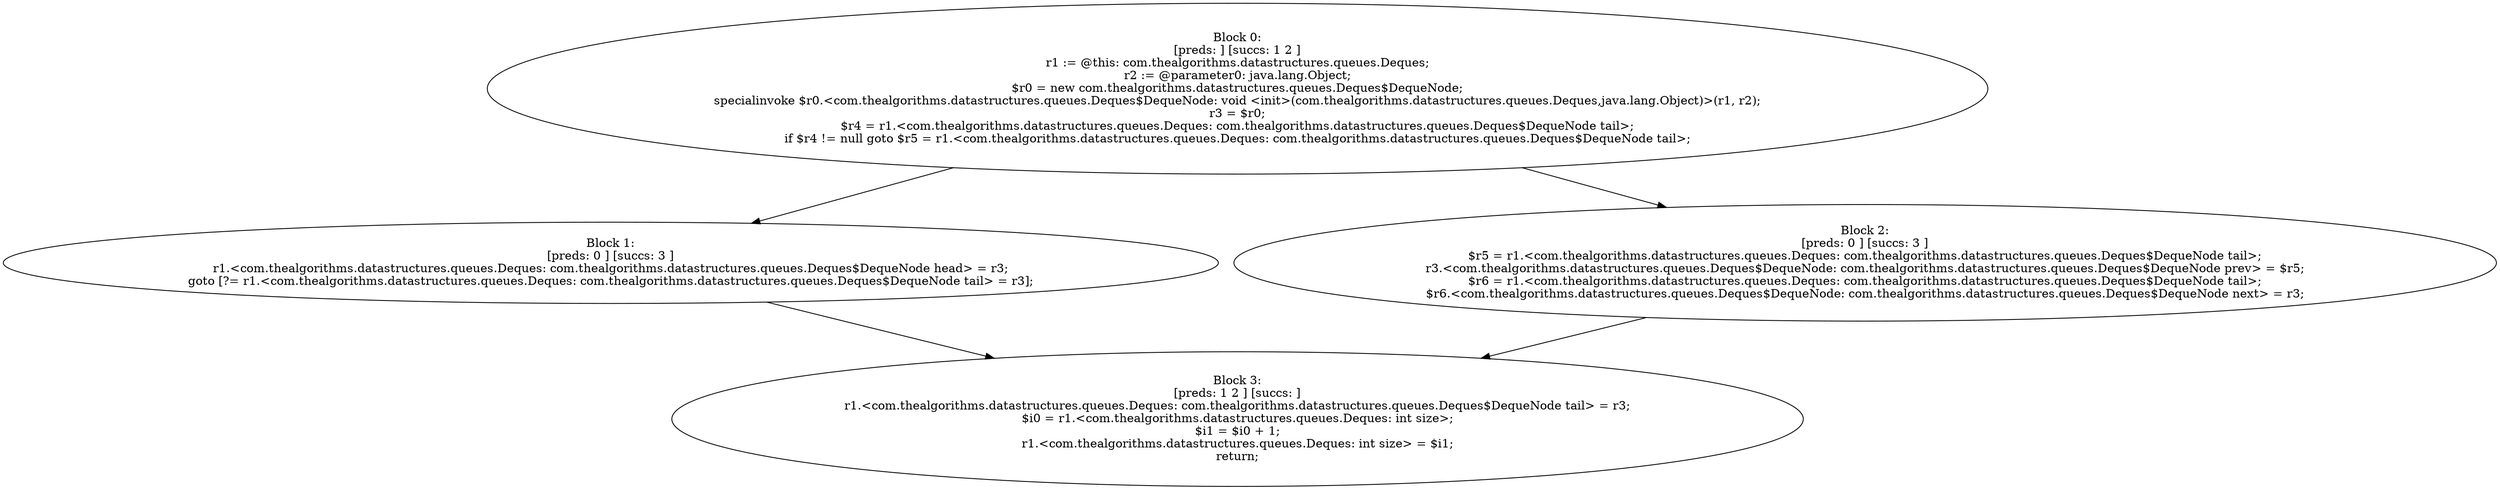 digraph "unitGraph" {
    "Block 0:
[preds: ] [succs: 1 2 ]
r1 := @this: com.thealgorithms.datastructures.queues.Deques;
r2 := @parameter0: java.lang.Object;
$r0 = new com.thealgorithms.datastructures.queues.Deques$DequeNode;
specialinvoke $r0.<com.thealgorithms.datastructures.queues.Deques$DequeNode: void <init>(com.thealgorithms.datastructures.queues.Deques,java.lang.Object)>(r1, r2);
r3 = $r0;
$r4 = r1.<com.thealgorithms.datastructures.queues.Deques: com.thealgorithms.datastructures.queues.Deques$DequeNode tail>;
if $r4 != null goto $r5 = r1.<com.thealgorithms.datastructures.queues.Deques: com.thealgorithms.datastructures.queues.Deques$DequeNode tail>;
"
    "Block 1:
[preds: 0 ] [succs: 3 ]
r1.<com.thealgorithms.datastructures.queues.Deques: com.thealgorithms.datastructures.queues.Deques$DequeNode head> = r3;
goto [?= r1.<com.thealgorithms.datastructures.queues.Deques: com.thealgorithms.datastructures.queues.Deques$DequeNode tail> = r3];
"
    "Block 2:
[preds: 0 ] [succs: 3 ]
$r5 = r1.<com.thealgorithms.datastructures.queues.Deques: com.thealgorithms.datastructures.queues.Deques$DequeNode tail>;
r3.<com.thealgorithms.datastructures.queues.Deques$DequeNode: com.thealgorithms.datastructures.queues.Deques$DequeNode prev> = $r5;
$r6 = r1.<com.thealgorithms.datastructures.queues.Deques: com.thealgorithms.datastructures.queues.Deques$DequeNode tail>;
$r6.<com.thealgorithms.datastructures.queues.Deques$DequeNode: com.thealgorithms.datastructures.queues.Deques$DequeNode next> = r3;
"
    "Block 3:
[preds: 1 2 ] [succs: ]
r1.<com.thealgorithms.datastructures.queues.Deques: com.thealgorithms.datastructures.queues.Deques$DequeNode tail> = r3;
$i0 = r1.<com.thealgorithms.datastructures.queues.Deques: int size>;
$i1 = $i0 + 1;
r1.<com.thealgorithms.datastructures.queues.Deques: int size> = $i1;
return;
"
    "Block 0:
[preds: ] [succs: 1 2 ]
r1 := @this: com.thealgorithms.datastructures.queues.Deques;
r2 := @parameter0: java.lang.Object;
$r0 = new com.thealgorithms.datastructures.queues.Deques$DequeNode;
specialinvoke $r0.<com.thealgorithms.datastructures.queues.Deques$DequeNode: void <init>(com.thealgorithms.datastructures.queues.Deques,java.lang.Object)>(r1, r2);
r3 = $r0;
$r4 = r1.<com.thealgorithms.datastructures.queues.Deques: com.thealgorithms.datastructures.queues.Deques$DequeNode tail>;
if $r4 != null goto $r5 = r1.<com.thealgorithms.datastructures.queues.Deques: com.thealgorithms.datastructures.queues.Deques$DequeNode tail>;
"->"Block 1:
[preds: 0 ] [succs: 3 ]
r1.<com.thealgorithms.datastructures.queues.Deques: com.thealgorithms.datastructures.queues.Deques$DequeNode head> = r3;
goto [?= r1.<com.thealgorithms.datastructures.queues.Deques: com.thealgorithms.datastructures.queues.Deques$DequeNode tail> = r3];
";
    "Block 0:
[preds: ] [succs: 1 2 ]
r1 := @this: com.thealgorithms.datastructures.queues.Deques;
r2 := @parameter0: java.lang.Object;
$r0 = new com.thealgorithms.datastructures.queues.Deques$DequeNode;
specialinvoke $r0.<com.thealgorithms.datastructures.queues.Deques$DequeNode: void <init>(com.thealgorithms.datastructures.queues.Deques,java.lang.Object)>(r1, r2);
r3 = $r0;
$r4 = r1.<com.thealgorithms.datastructures.queues.Deques: com.thealgorithms.datastructures.queues.Deques$DequeNode tail>;
if $r4 != null goto $r5 = r1.<com.thealgorithms.datastructures.queues.Deques: com.thealgorithms.datastructures.queues.Deques$DequeNode tail>;
"->"Block 2:
[preds: 0 ] [succs: 3 ]
$r5 = r1.<com.thealgorithms.datastructures.queues.Deques: com.thealgorithms.datastructures.queues.Deques$DequeNode tail>;
r3.<com.thealgorithms.datastructures.queues.Deques$DequeNode: com.thealgorithms.datastructures.queues.Deques$DequeNode prev> = $r5;
$r6 = r1.<com.thealgorithms.datastructures.queues.Deques: com.thealgorithms.datastructures.queues.Deques$DequeNode tail>;
$r6.<com.thealgorithms.datastructures.queues.Deques$DequeNode: com.thealgorithms.datastructures.queues.Deques$DequeNode next> = r3;
";
    "Block 1:
[preds: 0 ] [succs: 3 ]
r1.<com.thealgorithms.datastructures.queues.Deques: com.thealgorithms.datastructures.queues.Deques$DequeNode head> = r3;
goto [?= r1.<com.thealgorithms.datastructures.queues.Deques: com.thealgorithms.datastructures.queues.Deques$DequeNode tail> = r3];
"->"Block 3:
[preds: 1 2 ] [succs: ]
r1.<com.thealgorithms.datastructures.queues.Deques: com.thealgorithms.datastructures.queues.Deques$DequeNode tail> = r3;
$i0 = r1.<com.thealgorithms.datastructures.queues.Deques: int size>;
$i1 = $i0 + 1;
r1.<com.thealgorithms.datastructures.queues.Deques: int size> = $i1;
return;
";
    "Block 2:
[preds: 0 ] [succs: 3 ]
$r5 = r1.<com.thealgorithms.datastructures.queues.Deques: com.thealgorithms.datastructures.queues.Deques$DequeNode tail>;
r3.<com.thealgorithms.datastructures.queues.Deques$DequeNode: com.thealgorithms.datastructures.queues.Deques$DequeNode prev> = $r5;
$r6 = r1.<com.thealgorithms.datastructures.queues.Deques: com.thealgorithms.datastructures.queues.Deques$DequeNode tail>;
$r6.<com.thealgorithms.datastructures.queues.Deques$DequeNode: com.thealgorithms.datastructures.queues.Deques$DequeNode next> = r3;
"->"Block 3:
[preds: 1 2 ] [succs: ]
r1.<com.thealgorithms.datastructures.queues.Deques: com.thealgorithms.datastructures.queues.Deques$DequeNode tail> = r3;
$i0 = r1.<com.thealgorithms.datastructures.queues.Deques: int size>;
$i1 = $i0 + 1;
r1.<com.thealgorithms.datastructures.queues.Deques: int size> = $i1;
return;
";
}
